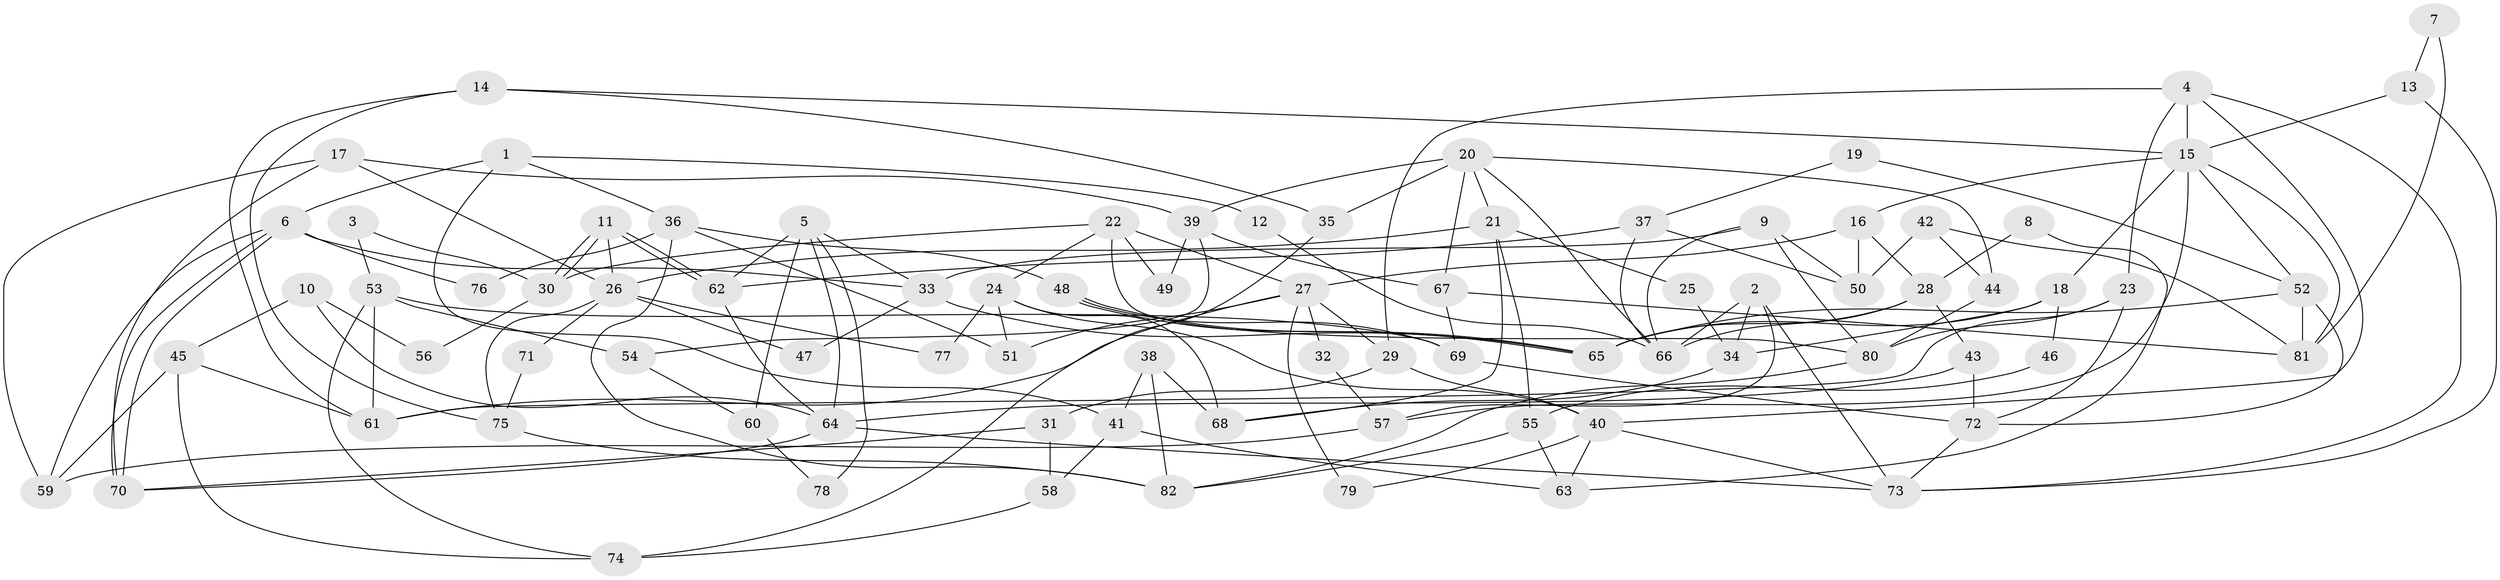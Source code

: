 // coarse degree distribution, {7: 0.05263157894736842, 4: 0.24561403508771928, 2: 0.17543859649122806, 12: 0.017543859649122806, 5: 0.21052631578947367, 8: 0.017543859649122806, 9: 0.03508771929824561, 10: 0.017543859649122806, 6: 0.10526315789473684, 3: 0.12280701754385964}
// Generated by graph-tools (version 1.1) at 2025/18/03/04/25 18:18:42]
// undirected, 82 vertices, 164 edges
graph export_dot {
graph [start="1"]
  node [color=gray90,style=filled];
  1;
  2;
  3;
  4;
  5;
  6;
  7;
  8;
  9;
  10;
  11;
  12;
  13;
  14;
  15;
  16;
  17;
  18;
  19;
  20;
  21;
  22;
  23;
  24;
  25;
  26;
  27;
  28;
  29;
  30;
  31;
  32;
  33;
  34;
  35;
  36;
  37;
  38;
  39;
  40;
  41;
  42;
  43;
  44;
  45;
  46;
  47;
  48;
  49;
  50;
  51;
  52;
  53;
  54;
  55;
  56;
  57;
  58;
  59;
  60;
  61;
  62;
  63;
  64;
  65;
  66;
  67;
  68;
  69;
  70;
  71;
  72;
  73;
  74;
  75;
  76;
  77;
  78;
  79;
  80;
  81;
  82;
  1 -- 6;
  1 -- 41;
  1 -- 12;
  1 -- 36;
  2 -- 57;
  2 -- 73;
  2 -- 34;
  2 -- 66;
  3 -- 30;
  3 -- 53;
  4 -- 73;
  4 -- 29;
  4 -- 15;
  4 -- 23;
  4 -- 40;
  5 -- 33;
  5 -- 64;
  5 -- 60;
  5 -- 62;
  5 -- 78;
  6 -- 33;
  6 -- 70;
  6 -- 70;
  6 -- 59;
  6 -- 76;
  7 -- 81;
  7 -- 13;
  8 -- 28;
  8 -- 63;
  9 -- 66;
  9 -- 50;
  9 -- 33;
  9 -- 80;
  10 -- 64;
  10 -- 45;
  10 -- 56;
  11 -- 62;
  11 -- 62;
  11 -- 30;
  11 -- 30;
  11 -- 26;
  12 -- 66;
  13 -- 15;
  13 -- 73;
  14 -- 35;
  14 -- 15;
  14 -- 61;
  14 -- 75;
  15 -- 81;
  15 -- 16;
  15 -- 18;
  15 -- 52;
  15 -- 57;
  16 -- 28;
  16 -- 27;
  16 -- 50;
  17 -- 70;
  17 -- 26;
  17 -- 39;
  17 -- 59;
  18 -- 65;
  18 -- 34;
  18 -- 46;
  19 -- 52;
  19 -- 37;
  20 -- 21;
  20 -- 39;
  20 -- 35;
  20 -- 44;
  20 -- 66;
  20 -- 67;
  21 -- 26;
  21 -- 68;
  21 -- 25;
  21 -- 55;
  22 -- 27;
  22 -- 24;
  22 -- 30;
  22 -- 49;
  22 -- 80;
  23 -- 80;
  23 -- 61;
  23 -- 72;
  24 -- 40;
  24 -- 51;
  24 -- 68;
  24 -- 77;
  25 -- 34;
  26 -- 75;
  26 -- 47;
  26 -- 71;
  26 -- 77;
  27 -- 61;
  27 -- 29;
  27 -- 32;
  27 -- 51;
  27 -- 79;
  28 -- 65;
  28 -- 66;
  28 -- 43;
  29 -- 40;
  29 -- 31;
  30 -- 56;
  31 -- 70;
  31 -- 58;
  32 -- 57;
  33 -- 65;
  33 -- 47;
  34 -- 68;
  35 -- 74;
  36 -- 48;
  36 -- 51;
  36 -- 76;
  36 -- 82;
  37 -- 66;
  37 -- 62;
  37 -- 50;
  38 -- 68;
  38 -- 82;
  38 -- 41;
  39 -- 67;
  39 -- 49;
  39 -- 54;
  40 -- 63;
  40 -- 73;
  40 -- 79;
  41 -- 58;
  41 -- 63;
  42 -- 44;
  42 -- 50;
  42 -- 81;
  43 -- 64;
  43 -- 72;
  44 -- 80;
  45 -- 61;
  45 -- 59;
  45 -- 74;
  46 -- 55;
  48 -- 69;
  48 -- 65;
  48 -- 65;
  52 -- 72;
  52 -- 65;
  52 -- 81;
  53 -- 61;
  53 -- 69;
  53 -- 54;
  53 -- 74;
  54 -- 60;
  55 -- 82;
  55 -- 63;
  57 -- 59;
  58 -- 74;
  60 -- 78;
  62 -- 64;
  64 -- 73;
  64 -- 70;
  67 -- 81;
  67 -- 69;
  69 -- 72;
  71 -- 75;
  72 -- 73;
  75 -- 82;
  80 -- 82;
}
